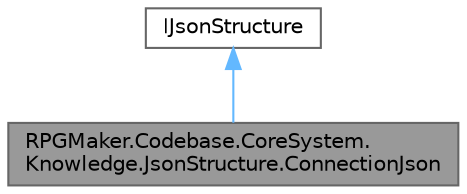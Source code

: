 digraph "RPGMaker.Codebase.CoreSystem.Knowledge.JsonStructure.ConnectionJson"
{
 // LATEX_PDF_SIZE
  bgcolor="transparent";
  edge [fontname=Helvetica,fontsize=10,labelfontname=Helvetica,labelfontsize=10];
  node [fontname=Helvetica,fontsize=10,shape=box,height=0.2,width=0.4];
  Node1 [id="Node000001",label="RPGMaker.Codebase.CoreSystem.\lKnowledge.JsonStructure.ConnectionJson",height=0.2,width=0.4,color="gray40", fillcolor="grey60", style="filled", fontcolor="black",tooltip=" "];
  Node2 -> Node1 [id="edge1_Node000001_Node000002",dir="back",color="steelblue1",style="solid",tooltip=" "];
  Node2 [id="Node000002",label="IJsonStructure",height=0.2,width=0.4,color="gray40", fillcolor="white", style="filled",URL="$d2/d65/interface_r_p_g_maker_1_1_codebase_1_1_core_system_1_1_knowledge_1_1_json_structure_1_1_i_json_structure.html",tooltip=" "];
}
